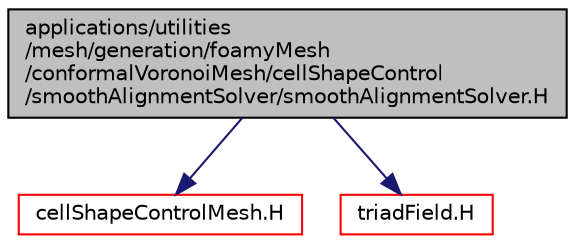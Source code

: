 digraph "applications/utilities/mesh/generation/foamyMesh/conformalVoronoiMesh/cellShapeControl/smoothAlignmentSolver/smoothAlignmentSolver.H"
{
  bgcolor="transparent";
  edge [fontname="Helvetica",fontsize="10",labelfontname="Helvetica",labelfontsize="10"];
  node [fontname="Helvetica",fontsize="10",shape=record];
  Node1 [label="applications/utilities\l/mesh/generation/foamyMesh\l/conformalVoronoiMesh/cellShapeControl\l/smoothAlignmentSolver/smoothAlignmentSolver.H",height=0.2,width=0.4,color="black", fillcolor="grey75", style="filled", fontcolor="black"];
  Node1 -> Node2 [color="midnightblue",fontsize="10",style="solid",fontname="Helvetica"];
  Node2 [label="cellShapeControlMesh.H",height=0.2,width=0.4,color="red",URL="$a04092.html"];
  Node1 -> Node3 [color="midnightblue",fontsize="10",style="solid",fontname="Helvetica"];
  Node3 [label="triadField.H",height=0.2,width=0.4,color="red",URL="$a08123.html"];
}
